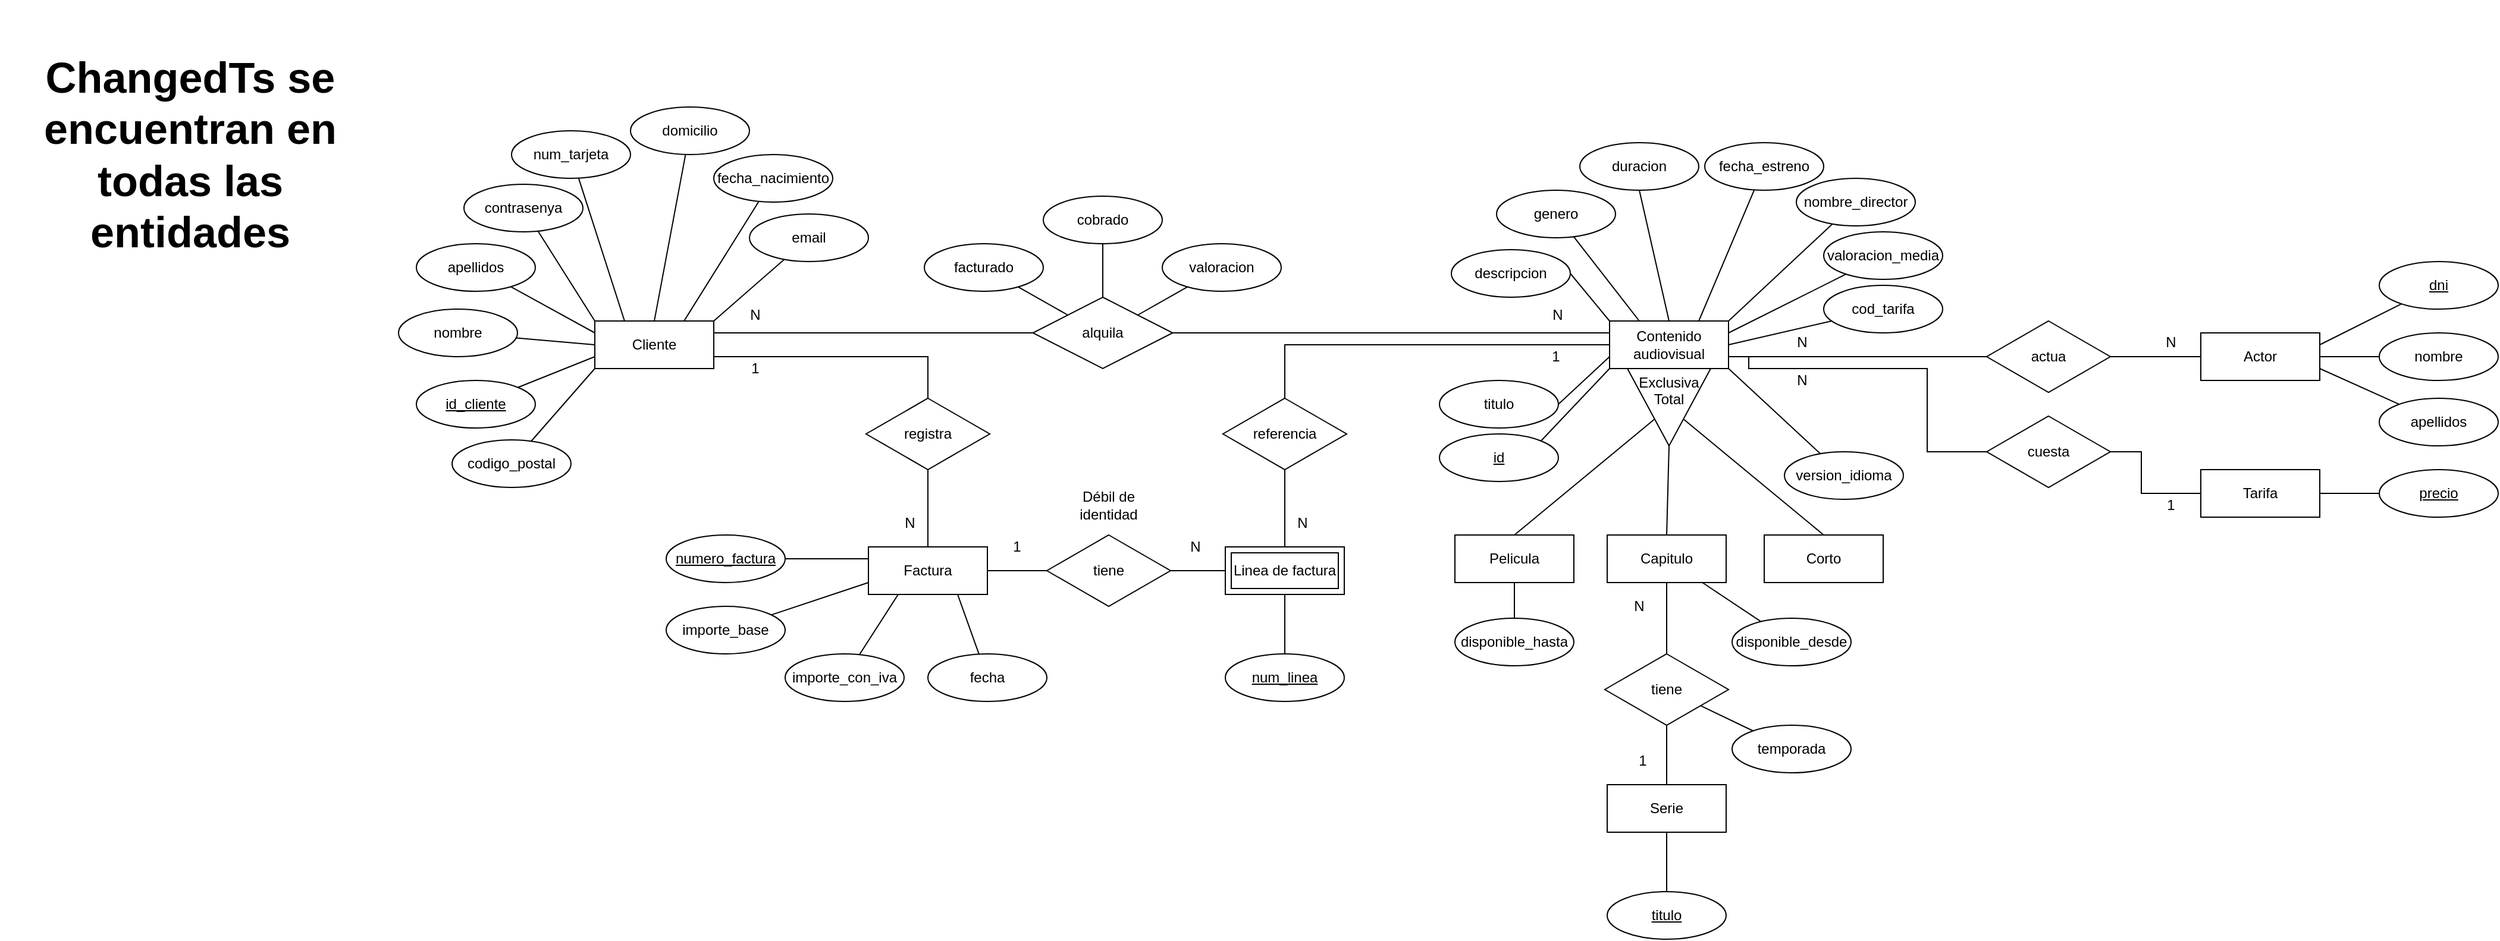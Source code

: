 <mxfile version="24.4.0" type="device">
  <diagram id="R2lEEEUBdFMjLlhIrx00" name="Page-1">
    <mxGraphModel dx="3382" dy="2018" grid="1" gridSize="10" guides="1" tooltips="1" connect="1" arrows="1" fold="1" page="1" pageScale="1" pageWidth="850" pageHeight="1100" math="0" shadow="0" extFonts="Permanent Marker^https://fonts.googleapis.com/css?family=Permanent+Marker">
      <root>
        <mxCell id="0" />
        <mxCell id="1" parent="0" />
        <mxCell id="cwMv2yj0uLY75fUcJ7-9-24" style="edgeStyle=orthogonalEdgeStyle;rounded=0;orthogonalLoop=1;jettySize=auto;html=1;entryX=0.5;entryY=0;entryDx=0;entryDy=0;exitX=0;exitY=0.5;exitDx=0;exitDy=0;endArrow=none;endFill=0;" parent="1" source="MZahAP7ZjcBy5LVu-B12-1" target="xNMmBcrmGtZUjo-tdzeP-43" edge="1">
          <mxGeometry relative="1" as="geometry">
            <Array as="points">
              <mxPoint x="80" y="240" />
              <mxPoint x="80" y="285" />
            </Array>
            <mxPoint y="275" as="targetPoint" />
          </mxGeometry>
        </mxCell>
        <mxCell id="MZahAP7ZjcBy5LVu-B12-1" value="Contenido audiovisual" style="whiteSpace=wrap;html=1;align=center;" parent="1" vertex="1">
          <mxGeometry x="353" y="220" width="100" height="40" as="geometry" />
        </mxCell>
        <mxCell id="xNMmBcrmGtZUjo-tdzeP-3" style="rounded=0;orthogonalLoop=1;jettySize=auto;html=1;exitX=1;exitY=0;exitDx=0;exitDy=0;entryX=0;entryY=1;entryDx=0;entryDy=0;endArrow=none;endFill=0;" edge="1" parent="1" source="MZahAP7ZjcBy5LVu-B12-2" target="MZahAP7ZjcBy5LVu-B12-1">
          <mxGeometry relative="1" as="geometry" />
        </mxCell>
        <mxCell id="MZahAP7ZjcBy5LVu-B12-2" value="&lt;div&gt;id&lt;/div&gt;" style="ellipse;whiteSpace=wrap;html=1;align=center;fontStyle=4;" parent="1" vertex="1">
          <mxGeometry x="210" y="315" width="100" height="40" as="geometry" />
        </mxCell>
        <mxCell id="xNMmBcrmGtZUjo-tdzeP-5" style="rounded=0;orthogonalLoop=1;jettySize=auto;html=1;entryX=0;entryY=0;entryDx=0;entryDy=0;endArrow=none;endFill=0;exitX=1;exitY=0.5;exitDx=0;exitDy=0;" edge="1" parent="1" source="MZahAP7ZjcBy5LVu-B12-3" target="MZahAP7ZjcBy5LVu-B12-1">
          <mxGeometry relative="1" as="geometry" />
        </mxCell>
        <mxCell id="MZahAP7ZjcBy5LVu-B12-3" value="descripcion" style="ellipse;whiteSpace=wrap;html=1;align=center;" parent="1" vertex="1">
          <mxGeometry x="220" y="160" width="100" height="40" as="geometry" />
        </mxCell>
        <mxCell id="xNMmBcrmGtZUjo-tdzeP-12" style="rounded=0;orthogonalLoop=1;jettySize=auto;html=1;entryX=1;entryY=0.5;entryDx=0;entryDy=0;endArrow=none;endFill=0;" edge="1" parent="1" source="MZahAP7ZjcBy5LVu-B12-4" target="MZahAP7ZjcBy5LVu-B12-1">
          <mxGeometry relative="1" as="geometry" />
        </mxCell>
        <mxCell id="MZahAP7ZjcBy5LVu-B12-4" value="cod_tarifa" style="ellipse;whiteSpace=wrap;html=1;align=center;" parent="1" vertex="1">
          <mxGeometry x="533" y="190" width="100" height="40" as="geometry" />
        </mxCell>
        <mxCell id="xNMmBcrmGtZUjo-tdzeP-10" style="rounded=0;orthogonalLoop=1;jettySize=auto;html=1;endArrow=none;endFill=0;entryX=1;entryY=0;entryDx=0;entryDy=0;" edge="1" parent="1" source="MZahAP7ZjcBy5LVu-B12-5" target="MZahAP7ZjcBy5LVu-B12-1">
          <mxGeometry relative="1" as="geometry">
            <mxPoint x="480" y="210" as="targetPoint" />
          </mxGeometry>
        </mxCell>
        <mxCell id="MZahAP7ZjcBy5LVu-B12-5" value="nombre_director" style="ellipse;whiteSpace=wrap;html=1;align=center;" parent="1" vertex="1">
          <mxGeometry x="510" y="100" width="100" height="40" as="geometry" />
        </mxCell>
        <mxCell id="xNMmBcrmGtZUjo-tdzeP-6" style="rounded=0;orthogonalLoop=1;jettySize=auto;html=1;entryX=0.25;entryY=0;entryDx=0;entryDy=0;endArrow=none;endFill=0;" edge="1" parent="1" source="MZahAP7ZjcBy5LVu-B12-6" target="MZahAP7ZjcBy5LVu-B12-1">
          <mxGeometry relative="1" as="geometry" />
        </mxCell>
        <mxCell id="MZahAP7ZjcBy5LVu-B12-6" value="genero" style="ellipse;whiteSpace=wrap;html=1;align=center;" parent="1" vertex="1">
          <mxGeometry x="258" y="110" width="100" height="40" as="geometry" />
        </mxCell>
        <mxCell id="xNMmBcrmGtZUjo-tdzeP-7" style="rounded=0;orthogonalLoop=1;jettySize=auto;html=1;entryX=0.5;entryY=0;entryDx=0;entryDy=0;endArrow=none;endFill=0;exitX=0.5;exitY=1;exitDx=0;exitDy=0;" edge="1" parent="1" source="MZahAP7ZjcBy5LVu-B12-7" target="MZahAP7ZjcBy5LVu-B12-1">
          <mxGeometry relative="1" as="geometry" />
        </mxCell>
        <mxCell id="MZahAP7ZjcBy5LVu-B12-7" value="duracion" style="ellipse;whiteSpace=wrap;html=1;align=center;" parent="1" vertex="1">
          <mxGeometry x="328" y="70" width="100" height="40" as="geometry" />
        </mxCell>
        <mxCell id="xNMmBcrmGtZUjo-tdzeP-8" style="rounded=0;orthogonalLoop=1;jettySize=auto;html=1;entryX=0.75;entryY=0;entryDx=0;entryDy=0;endArrow=none;endFill=0;" edge="1" parent="1" source="MZahAP7ZjcBy5LVu-B12-8" target="MZahAP7ZjcBy5LVu-B12-1">
          <mxGeometry relative="1" as="geometry" />
        </mxCell>
        <mxCell id="MZahAP7ZjcBy5LVu-B12-8" value="&lt;div&gt;fecha_estreno&lt;/div&gt;" style="ellipse;whiteSpace=wrap;html=1;align=center;" parent="1" vertex="1">
          <mxGeometry x="433" y="70" width="100" height="40" as="geometry" />
        </mxCell>
        <mxCell id="xNMmBcrmGtZUjo-tdzeP-11" style="rounded=0;orthogonalLoop=1;jettySize=auto;html=1;entryX=1;entryY=0.25;entryDx=0;entryDy=0;endArrow=none;endFill=0;" edge="1" parent="1" source="MZahAP7ZjcBy5LVu-B12-9" target="MZahAP7ZjcBy5LVu-B12-1">
          <mxGeometry relative="1" as="geometry" />
        </mxCell>
        <mxCell id="MZahAP7ZjcBy5LVu-B12-9" value="valoracion_media" style="ellipse;whiteSpace=wrap;html=1;align=center;" parent="1" vertex="1">
          <mxGeometry x="533" y="145" width="100" height="40" as="geometry" />
        </mxCell>
        <mxCell id="MZahAP7ZjcBy5LVu-B12-31" value="&lt;div&gt;Pelicula&lt;/div&gt;" style="whiteSpace=wrap;html=1;align=center;" parent="1" vertex="1">
          <mxGeometry x="223" y="400" width="100" height="40" as="geometry" />
        </mxCell>
        <mxCell id="MZahAP7ZjcBy5LVu-B12-33" value="&lt;div&gt;Corto&lt;/div&gt;" style="whiteSpace=wrap;html=1;align=center;" parent="1" vertex="1">
          <mxGeometry x="483" y="400" width="100" height="40" as="geometry" />
        </mxCell>
        <mxCell id="MZahAP7ZjcBy5LVu-B12-38" style="rounded=0;orthogonalLoop=1;jettySize=auto;html=1;entryX=0.5;entryY=0;entryDx=0;entryDy=0;endArrow=none;endFill=0;" parent="1" source="MZahAP7ZjcBy5LVu-B12-36" target="MZahAP7ZjcBy5LVu-B12-31" edge="1">
          <mxGeometry relative="1" as="geometry" />
        </mxCell>
        <mxCell id="MZahAP7ZjcBy5LVu-B12-40" style="rounded=0;orthogonalLoop=1;jettySize=auto;html=1;entryX=0.5;entryY=0;entryDx=0;entryDy=0;endArrow=none;endFill=0;exitX=1;exitY=0.5;exitDx=0;exitDy=0;" parent="1" source="MZahAP7ZjcBy5LVu-B12-36" edge="1" target="MZahAP7ZjcBy5LVu-B12-53">
          <mxGeometry relative="1" as="geometry">
            <mxPoint x="428" y="390" as="targetPoint" />
          </mxGeometry>
        </mxCell>
        <mxCell id="MZahAP7ZjcBy5LVu-B12-36" value="&lt;div&gt;Exclusiva&lt;/div&gt;&lt;div&gt;Total&lt;/div&gt;&lt;div&gt;&lt;br&gt;&lt;/div&gt;&lt;div&gt;&lt;br&gt;&lt;/div&gt;" style="triangle;whiteSpace=wrap;html=1;rotation=0;direction=south;" parent="1" vertex="1">
          <mxGeometry x="368" y="260" width="70" height="65" as="geometry" />
        </mxCell>
        <mxCell id="MZahAP7ZjcBy5LVu-B12-39" style="rounded=0;orthogonalLoop=1;jettySize=auto;html=1;entryX=0.5;entryY=0;entryDx=0;entryDy=0;endArrow=none;endFill=0;" parent="1" source="MZahAP7ZjcBy5LVu-B12-36" target="MZahAP7ZjcBy5LVu-B12-33" edge="1">
          <mxGeometry relative="1" as="geometry" />
        </mxCell>
        <mxCell id="ZYv0RMSDHckvNxvjCgx5-7" style="edgeStyle=orthogonalEdgeStyle;rounded=0;orthogonalLoop=1;jettySize=auto;html=1;entryX=0.5;entryY=0;entryDx=0;entryDy=0;endArrow=none;endFill=0;" parent="1" source="MZahAP7ZjcBy5LVu-B12-53" target="ZYv0RMSDHckvNxvjCgx5-6" edge="1">
          <mxGeometry relative="1" as="geometry" />
        </mxCell>
        <mxCell id="MZahAP7ZjcBy5LVu-B12-53" value="&lt;div&gt;Capitulo&lt;/div&gt;" style="whiteSpace=wrap;html=1;align=center;" parent="1" vertex="1">
          <mxGeometry x="351" y="400" width="100" height="40" as="geometry" />
        </mxCell>
        <mxCell id="MZahAP7ZjcBy5LVu-B12-65" value="&lt;div&gt;disponible_hasta&lt;/div&gt;" style="ellipse;whiteSpace=wrap;html=1;align=center;" parent="1" vertex="1">
          <mxGeometry x="223" y="470" width="100" height="40" as="geometry" />
        </mxCell>
        <mxCell id="ZYv0RMSDHckvNxvjCgx5-4" style="rounded=0;orthogonalLoop=1;jettySize=auto;html=1;endArrow=none;endFill=0;" parent="1" source="MZahAP7ZjcBy5LVu-B12-66" target="MZahAP7ZjcBy5LVu-B12-53" edge="1">
          <mxGeometry relative="1" as="geometry">
            <mxPoint x="446" y="470" as="targetPoint" />
          </mxGeometry>
        </mxCell>
        <mxCell id="MZahAP7ZjcBy5LVu-B12-66" value="disponible_desde" style="ellipse;whiteSpace=wrap;html=1;align=center;" parent="1" vertex="1">
          <mxGeometry x="456" y="470" width="100" height="40" as="geometry" />
        </mxCell>
        <mxCell id="MZahAP7ZjcBy5LVu-B12-106" style="rounded=0;orthogonalLoop=1;jettySize=auto;html=1;entryX=0.5;entryY=1;entryDx=0;entryDy=0;endArrow=none;endFill=0;" parent="1" source="MZahAP7ZjcBy5LVu-B12-65" target="MZahAP7ZjcBy5LVu-B12-31" edge="1">
          <mxGeometry relative="1" as="geometry" />
        </mxCell>
        <mxCell id="xNMmBcrmGtZUjo-tdzeP-15" style="edgeStyle=orthogonalEdgeStyle;rounded=0;orthogonalLoop=1;jettySize=auto;html=1;entryX=1;entryY=0.75;entryDx=0;entryDy=0;endArrow=none;endFill=0;exitX=0;exitY=0.5;exitDx=0;exitDy=0;" edge="1" parent="1" source="xNMmBcrmGtZUjo-tdzeP-47" target="MZahAP7ZjcBy5LVu-B12-1">
          <mxGeometry relative="1" as="geometry" />
        </mxCell>
        <mxCell id="MZahAP7ZjcBy5LVu-B12-112" value="&lt;div&gt;Actor&lt;br&gt;&lt;/div&gt;" style="whiteSpace=wrap;html=1;align=center;" parent="1" vertex="1">
          <mxGeometry x="850" y="230" width="100" height="40" as="geometry" />
        </mxCell>
        <mxCell id="MZahAP7ZjcBy5LVu-B12-113" value="dni" style="ellipse;whiteSpace=wrap;html=1;align=center;fontStyle=4;" parent="1" vertex="1">
          <mxGeometry x="1000" y="170" width="100" height="40" as="geometry" />
        </mxCell>
        <mxCell id="MZahAP7ZjcBy5LVu-B12-114" value="nombre" style="ellipse;whiteSpace=wrap;html=1;align=center;" parent="1" vertex="1">
          <mxGeometry x="1000" y="230" width="100" height="40" as="geometry" />
        </mxCell>
        <mxCell id="MZahAP7ZjcBy5LVu-B12-115" style="rounded=0;orthogonalLoop=1;jettySize=auto;html=1;entryX=1;entryY=0.75;entryDx=0;entryDy=0;endArrow=none;endFill=0;" parent="1" source="MZahAP7ZjcBy5LVu-B12-116" target="MZahAP7ZjcBy5LVu-B12-112" edge="1">
          <mxGeometry relative="1" as="geometry" />
        </mxCell>
        <mxCell id="MZahAP7ZjcBy5LVu-B12-116" value="&lt;div&gt;apellidos&lt;/div&gt;" style="ellipse;whiteSpace=wrap;html=1;align=center;" parent="1" vertex="1">
          <mxGeometry x="1000" y="285" width="100" height="40" as="geometry" />
        </mxCell>
        <mxCell id="MZahAP7ZjcBy5LVu-B12-117" style="rounded=0;orthogonalLoop=1;jettySize=auto;html=1;entryX=1;entryY=0.25;entryDx=0;entryDy=0;endArrow=none;endFill=0;" parent="1" source="MZahAP7ZjcBy5LVu-B12-113" target="MZahAP7ZjcBy5LVu-B12-112" edge="1">
          <mxGeometry relative="1" as="geometry" />
        </mxCell>
        <mxCell id="MZahAP7ZjcBy5LVu-B12-118" style="rounded=0;orthogonalLoop=1;jettySize=auto;html=1;entryX=1;entryY=0.5;entryDx=0;entryDy=0;endArrow=none;endFill=0;" parent="1" source="MZahAP7ZjcBy5LVu-B12-114" target="MZahAP7ZjcBy5LVu-B12-112" edge="1">
          <mxGeometry relative="1" as="geometry" />
        </mxCell>
        <mxCell id="xNMmBcrmGtZUjo-tdzeP-31" style="edgeStyle=orthogonalEdgeStyle;rounded=0;orthogonalLoop=1;jettySize=auto;html=1;entryX=0;entryY=0.5;entryDx=0;entryDy=0;endArrow=none;endFill=0;" edge="1" parent="1" source="MZahAP7ZjcBy5LVu-B12-120" target="xNMmBcrmGtZUjo-tdzeP-33">
          <mxGeometry relative="1" as="geometry">
            <mxPoint x="-2.5" y="430" as="targetPoint" />
          </mxGeometry>
        </mxCell>
        <mxCell id="MZahAP7ZjcBy5LVu-B12-120" value="&lt;div&gt;Factura&lt;/div&gt;" style="whiteSpace=wrap;html=1;align=center;" parent="1" vertex="1">
          <mxGeometry x="-270" y="410" width="100" height="40" as="geometry" />
        </mxCell>
        <mxCell id="MZahAP7ZjcBy5LVu-B12-121" value="&lt;div&gt;numero_factura&lt;/div&gt;" style="ellipse;whiteSpace=wrap;html=1;align=center;fontStyle=4;" parent="1" vertex="1">
          <mxGeometry x="-440" y="400" width="100" height="40" as="geometry" />
        </mxCell>
        <mxCell id="MZahAP7ZjcBy5LVu-B12-122" value="fecha" style="ellipse;whiteSpace=wrap;html=1;align=center;" parent="1" vertex="1">
          <mxGeometry x="-220" y="500" width="100" height="40" as="geometry" />
        </mxCell>
        <mxCell id="MZahAP7ZjcBy5LVu-B12-127" style="rounded=0;orthogonalLoop=1;jettySize=auto;html=1;entryX=0.5;entryY=1;entryDx=0;entryDy=0;endArrow=none;endFill=0;" parent="1" source="MZahAP7ZjcBy5LVu-B12-128" target="xNMmBcrmGtZUjo-tdzeP-32" edge="1">
          <mxGeometry relative="1" as="geometry">
            <mxPoint x="80" y="450" as="targetPoint" />
          </mxGeometry>
        </mxCell>
        <mxCell id="MZahAP7ZjcBy5LVu-B12-128" value="&lt;div&gt;num_linea&lt;/div&gt;" style="ellipse;whiteSpace=wrap;html=1;align=center;fontStyle=4;" parent="1" vertex="1">
          <mxGeometry x="30" y="500" width="100" height="40" as="geometry" />
        </mxCell>
        <mxCell id="MZahAP7ZjcBy5LVu-B12-129" style="rounded=0;orthogonalLoop=1;jettySize=auto;html=1;entryX=0;entryY=0.25;entryDx=0;entryDy=0;endArrow=none;endFill=0;" parent="1" source="MZahAP7ZjcBy5LVu-B12-121" target="MZahAP7ZjcBy5LVu-B12-120" edge="1">
          <mxGeometry relative="1" as="geometry" />
        </mxCell>
        <mxCell id="MZahAP7ZjcBy5LVu-B12-130" style="rounded=0;orthogonalLoop=1;jettySize=auto;html=1;entryX=0.75;entryY=1;entryDx=0;entryDy=0;endArrow=none;endFill=0;" parent="1" source="MZahAP7ZjcBy5LVu-B12-122" target="MZahAP7ZjcBy5LVu-B12-120" edge="1">
          <mxGeometry relative="1" as="geometry" />
        </mxCell>
        <mxCell id="xNMmBcrmGtZUjo-tdzeP-38" style="edgeStyle=orthogonalEdgeStyle;rounded=0;orthogonalLoop=1;jettySize=auto;html=1;exitX=1;exitY=0.75;exitDx=0;exitDy=0;entryX=0.5;entryY=0;entryDx=0;entryDy=0;endArrow=none;endFill=0;" edge="1" parent="1" source="MZahAP7ZjcBy5LVu-B12-157" target="xNMmBcrmGtZUjo-tdzeP-37">
          <mxGeometry relative="1" as="geometry" />
        </mxCell>
        <mxCell id="MZahAP7ZjcBy5LVu-B12-157" value="&lt;div&gt;Cliente&lt;/div&gt;" style="whiteSpace=wrap;html=1;align=center;" parent="1" vertex="1">
          <mxGeometry x="-500" y="220" width="100" height="40" as="geometry" />
        </mxCell>
        <mxCell id="xNMmBcrmGtZUjo-tdzeP-26" style="rounded=0;orthogonalLoop=1;jettySize=auto;html=1;entryX=0;entryY=0.75;entryDx=0;entryDy=0;endArrow=none;endFill=0;" edge="1" parent="1" source="MZahAP7ZjcBy5LVu-B12-159" target="MZahAP7ZjcBy5LVu-B12-157">
          <mxGeometry relative="1" as="geometry" />
        </mxCell>
        <mxCell id="MZahAP7ZjcBy5LVu-B12-159" value="id_cliente" style="ellipse;whiteSpace=wrap;html=1;align=center;fontStyle=4;" parent="1" vertex="1">
          <mxGeometry x="-650" y="270" width="100" height="40" as="geometry" />
        </mxCell>
        <mxCell id="xNMmBcrmGtZUjo-tdzeP-25" style="rounded=0;orthogonalLoop=1;jettySize=auto;html=1;entryX=0;entryY=0.5;entryDx=0;entryDy=0;endArrow=none;endFill=0;" edge="1" parent="1" source="MZahAP7ZjcBy5LVu-B12-161" target="MZahAP7ZjcBy5LVu-B12-157">
          <mxGeometry relative="1" as="geometry" />
        </mxCell>
        <mxCell id="MZahAP7ZjcBy5LVu-B12-161" value="nombre" style="ellipse;whiteSpace=wrap;html=1;align=center;" parent="1" vertex="1">
          <mxGeometry x="-665" y="210" width="100" height="40" as="geometry" />
        </mxCell>
        <mxCell id="xNMmBcrmGtZUjo-tdzeP-24" style="rounded=0;orthogonalLoop=1;jettySize=auto;html=1;entryX=0;entryY=0.25;entryDx=0;entryDy=0;endArrow=none;endFill=0;" edge="1" parent="1" source="MZahAP7ZjcBy5LVu-B12-163" target="MZahAP7ZjcBy5LVu-B12-157">
          <mxGeometry relative="1" as="geometry" />
        </mxCell>
        <mxCell id="MZahAP7ZjcBy5LVu-B12-163" value="&lt;div&gt;apellidos&lt;/div&gt;" style="ellipse;whiteSpace=wrap;html=1;align=center;" parent="1" vertex="1">
          <mxGeometry x="-650" y="155" width="100" height="40" as="geometry" />
        </mxCell>
        <mxCell id="xNMmBcrmGtZUjo-tdzeP-23" style="rounded=0;orthogonalLoop=1;jettySize=auto;html=1;entryX=0;entryY=0;entryDx=0;entryDy=0;endArrow=none;endFill=0;" edge="1" parent="1" source="MZahAP7ZjcBy5LVu-B12-165" target="MZahAP7ZjcBy5LVu-B12-157">
          <mxGeometry relative="1" as="geometry" />
        </mxCell>
        <mxCell id="MZahAP7ZjcBy5LVu-B12-165" value="contrasenya" style="ellipse;whiteSpace=wrap;html=1;align=center;" parent="1" vertex="1">
          <mxGeometry x="-610" y="105" width="100" height="40" as="geometry" />
        </mxCell>
        <mxCell id="xNMmBcrmGtZUjo-tdzeP-27" style="rounded=0;orthogonalLoop=1;jettySize=auto;html=1;entryX=0;entryY=1;entryDx=0;entryDy=0;endArrow=none;endFill=0;" edge="1" parent="1" source="MZahAP7ZjcBy5LVu-B12-167" target="MZahAP7ZjcBy5LVu-B12-157">
          <mxGeometry relative="1" as="geometry" />
        </mxCell>
        <mxCell id="MZahAP7ZjcBy5LVu-B12-167" value="&lt;div&gt;codigo_postal&lt;/div&gt;" style="ellipse;whiteSpace=wrap;html=1;align=center;" parent="1" vertex="1">
          <mxGeometry x="-620" y="320" width="100" height="40" as="geometry" />
        </mxCell>
        <mxCell id="xNMmBcrmGtZUjo-tdzeP-21" style="rounded=0;orthogonalLoop=1;jettySize=auto;html=1;entryX=0.5;entryY=0;entryDx=0;entryDy=0;endArrow=none;endFill=0;" edge="1" parent="1" source="MZahAP7ZjcBy5LVu-B12-169" target="MZahAP7ZjcBy5LVu-B12-157">
          <mxGeometry relative="1" as="geometry" />
        </mxCell>
        <mxCell id="MZahAP7ZjcBy5LVu-B12-169" value="domicilio" style="ellipse;whiteSpace=wrap;html=1;align=center;" parent="1" vertex="1">
          <mxGeometry x="-470" y="40" width="100" height="40" as="geometry" />
        </mxCell>
        <mxCell id="xNMmBcrmGtZUjo-tdzeP-20" style="rounded=0;orthogonalLoop=1;jettySize=auto;html=1;entryX=0.75;entryY=0;entryDx=0;entryDy=0;endArrow=none;endFill=0;" edge="1" parent="1" source="MZahAP7ZjcBy5LVu-B12-171" target="MZahAP7ZjcBy5LVu-B12-157">
          <mxGeometry relative="1" as="geometry" />
        </mxCell>
        <mxCell id="MZahAP7ZjcBy5LVu-B12-171" value="fecha_nacimiento" style="ellipse;whiteSpace=wrap;html=1;align=center;" parent="1" vertex="1">
          <mxGeometry x="-400" y="80" width="100" height="40" as="geometry" />
        </mxCell>
        <mxCell id="MZahAP7ZjcBy5LVu-B12-172" value="email" style="ellipse;whiteSpace=wrap;html=1;align=center;" parent="1" vertex="1">
          <mxGeometry x="-370" y="130" width="100" height="40" as="geometry" />
        </mxCell>
        <mxCell id="xNMmBcrmGtZUjo-tdzeP-22" style="rounded=0;orthogonalLoop=1;jettySize=auto;html=1;entryX=0.25;entryY=0;entryDx=0;entryDy=0;endArrow=none;endFill=0;" edge="1" parent="1" source="MZahAP7ZjcBy5LVu-B12-173" target="MZahAP7ZjcBy5LVu-B12-157">
          <mxGeometry relative="1" as="geometry" />
        </mxCell>
        <mxCell id="MZahAP7ZjcBy5LVu-B12-173" value="num_tarjeta" style="ellipse;whiteSpace=wrap;html=1;align=center;" parent="1" vertex="1">
          <mxGeometry x="-570" y="60" width="100" height="40" as="geometry" />
        </mxCell>
        <mxCell id="MZahAP7ZjcBy5LVu-B12-175" style="rounded=0;orthogonalLoop=1;jettySize=auto;html=1;entryX=1;entryY=0;entryDx=0;entryDy=0;endArrow=none;endFill=0;" parent="1" source="MZahAP7ZjcBy5LVu-B12-172" target="MZahAP7ZjcBy5LVu-B12-157" edge="1">
          <mxGeometry relative="1" as="geometry" />
        </mxCell>
        <mxCell id="MZahAP7ZjcBy5LVu-B12-177" style="edgeStyle=orthogonalEdgeStyle;rounded=0;orthogonalLoop=1;jettySize=auto;html=1;entryX=0;entryY=0.25;entryDx=0;entryDy=0;endArrow=none;endFill=0;" parent="1" source="MZahAP7ZjcBy5LVu-B12-176" target="MZahAP7ZjcBy5LVu-B12-1" edge="1">
          <mxGeometry relative="1" as="geometry" />
        </mxCell>
        <mxCell id="MZahAP7ZjcBy5LVu-B12-178" style="edgeStyle=orthogonalEdgeStyle;rounded=0;orthogonalLoop=1;jettySize=auto;html=1;entryX=1;entryY=0.25;entryDx=0;entryDy=0;endArrow=none;endFill=0;exitX=0;exitY=0.5;exitDx=0;exitDy=0;" parent="1" source="MZahAP7ZjcBy5LVu-B12-176" target="MZahAP7ZjcBy5LVu-B12-157" edge="1">
          <mxGeometry relative="1" as="geometry">
            <Array as="points">
              <mxPoint x="-300" y="230" />
              <mxPoint x="-300" y="230" />
            </Array>
          </mxGeometry>
        </mxCell>
        <mxCell id="MZahAP7ZjcBy5LVu-B12-176" value="alquila" style="shape=rhombus;perimeter=rhombusPerimeter;whiteSpace=wrap;html=1;align=center;" parent="1" vertex="1">
          <mxGeometry x="-131.75" y="200" width="117.5" height="60" as="geometry" />
        </mxCell>
        <mxCell id="xNMmBcrmGtZUjo-tdzeP-4" style="rounded=0;orthogonalLoop=1;jettySize=auto;html=1;entryX=0;entryY=0.75;entryDx=0;entryDy=0;endArrow=none;endFill=0;exitX=1;exitY=0.5;exitDx=0;exitDy=0;" edge="1" parent="1" source="ZYv0RMSDHckvNxvjCgx5-2" target="MZahAP7ZjcBy5LVu-B12-1">
          <mxGeometry relative="1" as="geometry" />
        </mxCell>
        <mxCell id="ZYv0RMSDHckvNxvjCgx5-2" value="titulo" style="ellipse;whiteSpace=wrap;html=1;align=center;" parent="1" vertex="1">
          <mxGeometry x="210" y="270" width="100" height="40" as="geometry" />
        </mxCell>
        <mxCell id="ZYv0RMSDHckvNxvjCgx5-8" style="edgeStyle=orthogonalEdgeStyle;rounded=0;orthogonalLoop=1;jettySize=auto;html=1;entryX=0.5;entryY=1;entryDx=0;entryDy=0;endArrow=none;endFill=0;" parent="1" source="ZYv0RMSDHckvNxvjCgx5-5" target="ZYv0RMSDHckvNxvjCgx5-6" edge="1">
          <mxGeometry relative="1" as="geometry" />
        </mxCell>
        <mxCell id="ZYv0RMSDHckvNxvjCgx5-5" value="Serie" style="whiteSpace=wrap;html=1;align=center;" parent="1" vertex="1">
          <mxGeometry x="351" y="610" width="100" height="40" as="geometry" />
        </mxCell>
        <mxCell id="ZYv0RMSDHckvNxvjCgx5-6" value="tiene" style="shape=rhombus;perimeter=rhombusPerimeter;whiteSpace=wrap;html=1;align=center;" parent="1" vertex="1">
          <mxGeometry x="349" y="500" width="104" height="60" as="geometry" />
        </mxCell>
        <mxCell id="ZYv0RMSDHckvNxvjCgx5-10" style="rounded=0;orthogonalLoop=1;jettySize=auto;html=1;endArrow=none;endFill=0;" parent="1" source="ZYv0RMSDHckvNxvjCgx5-9" target="ZYv0RMSDHckvNxvjCgx5-6" edge="1">
          <mxGeometry relative="1" as="geometry" />
        </mxCell>
        <mxCell id="ZYv0RMSDHckvNxvjCgx5-9" value="temporada" style="ellipse;whiteSpace=wrap;html=1;align=center;" parent="1" vertex="1">
          <mxGeometry x="456" y="560" width="100" height="40" as="geometry" />
        </mxCell>
        <mxCell id="ZYv0RMSDHckvNxvjCgx5-13" style="edgeStyle=orthogonalEdgeStyle;rounded=0;orthogonalLoop=1;jettySize=auto;html=1;entryX=0.5;entryY=1;entryDx=0;entryDy=0;endArrow=none;endFill=0;" parent="1" source="ZYv0RMSDHckvNxvjCgx5-12" target="ZYv0RMSDHckvNxvjCgx5-5" edge="1">
          <mxGeometry relative="1" as="geometry" />
        </mxCell>
        <mxCell id="ZYv0RMSDHckvNxvjCgx5-12" value="titulo" style="ellipse;whiteSpace=wrap;html=1;align=center;fontStyle=4;" parent="1" vertex="1">
          <mxGeometry x="351" y="700" width="100" height="40" as="geometry" />
        </mxCell>
        <mxCell id="ZYv0RMSDHckvNxvjCgx5-18" value="&lt;font style=&quot;font-size: 36px;&quot;&gt;&lt;b&gt;ChangedTs se encuentran en todas las entidades&lt;/b&gt;&lt;/font&gt;" style="text;html=1;align=center;verticalAlign=middle;whiteSpace=wrap;rounded=0;" parent="1" vertex="1">
          <mxGeometry x="-1000" y="-50" width="320" height="260" as="geometry" />
        </mxCell>
        <mxCell id="ZYv0RMSDHckvNxvjCgx5-19" value="N" style="text;html=1;align=center;verticalAlign=middle;whiteSpace=wrap;rounded=0;" parent="1" vertex="1">
          <mxGeometry x="-380" y="202.5" width="30" height="25" as="geometry" />
        </mxCell>
        <mxCell id="ZYv0RMSDHckvNxvjCgx5-20" value="N" style="text;html=1;align=center;verticalAlign=middle;whiteSpace=wrap;rounded=0;movable=1;resizable=1;rotatable=1;deletable=1;editable=1;locked=0;connectable=1;" parent="1" vertex="1">
          <mxGeometry x="296" y="200" width="27" height="30" as="geometry" />
        </mxCell>
        <mxCell id="cwMv2yj0uLY75fUcJ7-9-5" style="rounded=0;orthogonalLoop=1;jettySize=auto;html=1;entryX=0;entryY=0.75;entryDx=0;entryDy=0;endArrow=none;endFill=0;" parent="1" source="cwMv2yj0uLY75fUcJ7-9-2" target="MZahAP7ZjcBy5LVu-B12-120" edge="1">
          <mxGeometry relative="1" as="geometry" />
        </mxCell>
        <mxCell id="cwMv2yj0uLY75fUcJ7-9-2" value="importe_base" style="ellipse;whiteSpace=wrap;html=1;align=center;" parent="1" vertex="1">
          <mxGeometry x="-440" y="460" width="100" height="40" as="geometry" />
        </mxCell>
        <mxCell id="cwMv2yj0uLY75fUcJ7-9-6" style="rounded=0;orthogonalLoop=1;jettySize=auto;html=1;entryX=0.25;entryY=1;entryDx=0;entryDy=0;endArrow=none;endFill=0;" parent="1" source="cwMv2yj0uLY75fUcJ7-9-4" target="MZahAP7ZjcBy5LVu-B12-120" edge="1">
          <mxGeometry relative="1" as="geometry" />
        </mxCell>
        <mxCell id="cwMv2yj0uLY75fUcJ7-9-4" value="importe_con_iva" style="ellipse;whiteSpace=wrap;html=1;align=center;" parent="1" vertex="1">
          <mxGeometry x="-340" y="500" width="100" height="40" as="geometry" />
        </mxCell>
        <mxCell id="cwMv2yj0uLY75fUcJ7-9-9" value="cobrado" style="ellipse;whiteSpace=wrap;html=1;align=center;" parent="1" vertex="1">
          <mxGeometry x="-123.0" y="115" width="100" height="40" as="geometry" />
        </mxCell>
        <mxCell id="cwMv2yj0uLY75fUcJ7-9-10" style="rounded=0;orthogonalLoop=1;jettySize=auto;html=1;entryX=0.5;entryY=0;entryDx=0;entryDy=0;exitX=0.5;exitY=1;exitDx=0;exitDy=0;endArrow=none;endFill=0;" parent="1" source="cwMv2yj0uLY75fUcJ7-9-9" target="MZahAP7ZjcBy5LVu-B12-176" edge="1">
          <mxGeometry relative="1" as="geometry" />
        </mxCell>
        <mxCell id="cwMv2yj0uLY75fUcJ7-9-12" style="rounded=0;orthogonalLoop=1;jettySize=auto;html=1;entryX=1;entryY=0;entryDx=0;entryDy=0;endArrow=none;endFill=0;" parent="1" source="cwMv2yj0uLY75fUcJ7-9-11" target="MZahAP7ZjcBy5LVu-B12-176" edge="1">
          <mxGeometry relative="1" as="geometry" />
        </mxCell>
        <mxCell id="cwMv2yj0uLY75fUcJ7-9-11" value="valoracion" style="ellipse;whiteSpace=wrap;html=1;align=center;" parent="1" vertex="1">
          <mxGeometry x="-23" y="155" width="100" height="40" as="geometry" />
        </mxCell>
        <mxCell id="cwMv2yj0uLY75fUcJ7-9-17" value="N" style="text;html=1;align=center;verticalAlign=middle;whiteSpace=wrap;rounded=0;" parent="1" vertex="1">
          <mxGeometry x="363" y="450" width="30" height="20" as="geometry" />
        </mxCell>
        <mxCell id="cwMv2yj0uLY75fUcJ7-9-18" value="1" style="text;html=1;align=center;verticalAlign=middle;whiteSpace=wrap;rounded=0;" parent="1" vertex="1">
          <mxGeometry x="366" y="580" width="30" height="20" as="geometry" />
        </mxCell>
        <mxCell id="V4MKUyst3g-tXD8fQZPd-3" value="1" style="text;html=1;align=center;verticalAlign=middle;whiteSpace=wrap;rounded=0;" parent="1" vertex="1">
          <mxGeometry x="293" y="235" width="30" height="30" as="geometry" />
        </mxCell>
        <mxCell id="xNMmBcrmGtZUjo-tdzeP-29" style="rounded=0;orthogonalLoop=1;jettySize=auto;html=1;entryX=1;entryY=1;entryDx=0;entryDy=0;endArrow=none;endFill=0;" edge="1" parent="1" source="xNMmBcrmGtZUjo-tdzeP-28" target="MZahAP7ZjcBy5LVu-B12-1">
          <mxGeometry relative="1" as="geometry" />
        </mxCell>
        <mxCell id="xNMmBcrmGtZUjo-tdzeP-28" value="version_idioma" style="ellipse;whiteSpace=wrap;html=1;align=center;" vertex="1" parent="1">
          <mxGeometry x="500" y="330" width="100" height="40" as="geometry" />
        </mxCell>
        <mxCell id="xNMmBcrmGtZUjo-tdzeP-32" value="Linea de factura" style="shape=ext;margin=3;double=1;whiteSpace=wrap;html=1;align=center;" vertex="1" parent="1">
          <mxGeometry x="30" y="410" width="100" height="40" as="geometry" />
        </mxCell>
        <mxCell id="xNMmBcrmGtZUjo-tdzeP-34" style="edgeStyle=orthogonalEdgeStyle;rounded=0;orthogonalLoop=1;jettySize=auto;html=1;entryX=0;entryY=0.5;entryDx=0;entryDy=0;endArrow=none;endFill=0;" edge="1" parent="1" source="xNMmBcrmGtZUjo-tdzeP-33" target="xNMmBcrmGtZUjo-tdzeP-32">
          <mxGeometry relative="1" as="geometry" />
        </mxCell>
        <mxCell id="xNMmBcrmGtZUjo-tdzeP-33" value="tiene" style="shape=rhombus;perimeter=rhombusPerimeter;whiteSpace=wrap;html=1;align=center;" vertex="1" parent="1">
          <mxGeometry x="-120" y="400" width="104" height="60" as="geometry" />
        </mxCell>
        <mxCell id="xNMmBcrmGtZUjo-tdzeP-35" value="1" style="text;html=1;align=center;verticalAlign=middle;whiteSpace=wrap;rounded=0;" vertex="1" parent="1">
          <mxGeometry x="-160" y="400" width="30" height="20" as="geometry" />
        </mxCell>
        <mxCell id="xNMmBcrmGtZUjo-tdzeP-36" value="N" style="text;html=1;align=center;verticalAlign=middle;whiteSpace=wrap;rounded=0;" vertex="1" parent="1">
          <mxGeometry x="-10" y="400" width="30" height="20" as="geometry" />
        </mxCell>
        <mxCell id="xNMmBcrmGtZUjo-tdzeP-39" style="edgeStyle=orthogonalEdgeStyle;rounded=0;orthogonalLoop=1;jettySize=auto;html=1;exitX=0.5;exitY=1;exitDx=0;exitDy=0;entryX=0.5;entryY=0;entryDx=0;entryDy=0;endArrow=none;endFill=0;" edge="1" parent="1" source="xNMmBcrmGtZUjo-tdzeP-37" target="MZahAP7ZjcBy5LVu-B12-120">
          <mxGeometry relative="1" as="geometry" />
        </mxCell>
        <mxCell id="xNMmBcrmGtZUjo-tdzeP-37" value="registra" style="shape=rhombus;perimeter=rhombusPerimeter;whiteSpace=wrap;html=1;align=center;" vertex="1" parent="1">
          <mxGeometry x="-272" y="285" width="104" height="60" as="geometry" />
        </mxCell>
        <mxCell id="xNMmBcrmGtZUjo-tdzeP-40" value="N" style="text;html=1;align=center;verticalAlign=middle;whiteSpace=wrap;rounded=0;" vertex="1" parent="1">
          <mxGeometry x="-250" y="380" width="30" height="20" as="geometry" />
        </mxCell>
        <mxCell id="xNMmBcrmGtZUjo-tdzeP-41" value="1" style="text;html=1;align=center;verticalAlign=middle;whiteSpace=wrap;rounded=0;" vertex="1" parent="1">
          <mxGeometry x="-380" y="250" width="30" height="20" as="geometry" />
        </mxCell>
        <mxCell id="xNMmBcrmGtZUjo-tdzeP-44" style="edgeStyle=orthogonalEdgeStyle;rounded=0;orthogonalLoop=1;jettySize=auto;html=1;entryX=0.5;entryY=0;entryDx=0;entryDy=0;endArrow=none;endFill=0;" edge="1" parent="1" source="xNMmBcrmGtZUjo-tdzeP-43" target="xNMmBcrmGtZUjo-tdzeP-32">
          <mxGeometry relative="1" as="geometry" />
        </mxCell>
        <mxCell id="xNMmBcrmGtZUjo-tdzeP-43" value="referencia" style="shape=rhombus;perimeter=rhombusPerimeter;whiteSpace=wrap;html=1;align=center;" vertex="1" parent="1">
          <mxGeometry x="28" y="285" width="104" height="60" as="geometry" />
        </mxCell>
        <mxCell id="xNMmBcrmGtZUjo-tdzeP-45" value="N" style="text;html=1;align=center;verticalAlign=middle;whiteSpace=wrap;rounded=0;" vertex="1" parent="1">
          <mxGeometry x="80" y="380" width="30" height="20" as="geometry" />
        </mxCell>
        <mxCell id="xNMmBcrmGtZUjo-tdzeP-46" value="Débil de identidad" style="text;html=1;align=center;verticalAlign=middle;whiteSpace=wrap;rounded=0;" vertex="1" parent="1">
          <mxGeometry x="-95.12" y="360" width="54.25" height="30" as="geometry" />
        </mxCell>
        <mxCell id="xNMmBcrmGtZUjo-tdzeP-48" style="edgeStyle=orthogonalEdgeStyle;rounded=0;orthogonalLoop=1;jettySize=auto;html=1;entryX=0;entryY=0.5;entryDx=0;entryDy=0;endArrow=none;endFill=0;" edge="1" parent="1" source="xNMmBcrmGtZUjo-tdzeP-47" target="MZahAP7ZjcBy5LVu-B12-112">
          <mxGeometry relative="1" as="geometry" />
        </mxCell>
        <mxCell id="xNMmBcrmGtZUjo-tdzeP-47" value="actua" style="shape=rhombus;perimeter=rhombusPerimeter;whiteSpace=wrap;html=1;align=center;" vertex="1" parent="1">
          <mxGeometry x="670" y="220" width="104" height="60" as="geometry" />
        </mxCell>
        <mxCell id="xNMmBcrmGtZUjo-tdzeP-49" value="N" style="text;html=1;align=center;verticalAlign=middle;whiteSpace=wrap;rounded=0;" vertex="1" parent="1">
          <mxGeometry x="500" y="227.5" width="30" height="20" as="geometry" />
        </mxCell>
        <mxCell id="xNMmBcrmGtZUjo-tdzeP-50" value="N" style="text;html=1;align=center;verticalAlign=middle;whiteSpace=wrap;rounded=0;" vertex="1" parent="1">
          <mxGeometry x="810" y="227.5" width="30" height="20" as="geometry" />
        </mxCell>
        <mxCell id="xNMmBcrmGtZUjo-tdzeP-53" style="rounded=0;orthogonalLoop=1;jettySize=auto;html=1;entryX=0;entryY=0;entryDx=0;entryDy=0;endArrow=none;endFill=0;" edge="1" parent="1" source="xNMmBcrmGtZUjo-tdzeP-51" target="MZahAP7ZjcBy5LVu-B12-176">
          <mxGeometry relative="1" as="geometry" />
        </mxCell>
        <mxCell id="xNMmBcrmGtZUjo-tdzeP-51" value="facturado" style="ellipse;whiteSpace=wrap;html=1;align=center;" vertex="1" parent="1">
          <mxGeometry x="-223" y="155" width="100" height="40" as="geometry" />
        </mxCell>
        <mxCell id="xNMmBcrmGtZUjo-tdzeP-56" style="rounded=0;orthogonalLoop=1;jettySize=auto;html=1;exitX=1;exitY=0.5;exitDx=0;exitDy=0;entryX=0;entryY=0.5;entryDx=0;entryDy=0;endArrow=none;endFill=0;" edge="1" parent="1" source="xNMmBcrmGtZUjo-tdzeP-54" target="xNMmBcrmGtZUjo-tdzeP-55">
          <mxGeometry relative="1" as="geometry" />
        </mxCell>
        <mxCell id="xNMmBcrmGtZUjo-tdzeP-54" value="Tarifa" style="whiteSpace=wrap;html=1;align=center;" vertex="1" parent="1">
          <mxGeometry x="850" y="345" width="100" height="40" as="geometry" />
        </mxCell>
        <mxCell id="xNMmBcrmGtZUjo-tdzeP-55" value="precio" style="ellipse;whiteSpace=wrap;html=1;align=center;fontStyle=4" vertex="1" parent="1">
          <mxGeometry x="1000" y="345" width="100" height="40" as="geometry" />
        </mxCell>
        <mxCell id="xNMmBcrmGtZUjo-tdzeP-58" style="edgeStyle=orthogonalEdgeStyle;rounded=0;orthogonalLoop=1;jettySize=auto;html=1;entryX=1;entryY=0.75;entryDx=0;entryDy=0;endArrow=none;endFill=0;" edge="1" parent="1" source="xNMmBcrmGtZUjo-tdzeP-57" target="MZahAP7ZjcBy5LVu-B12-1">
          <mxGeometry relative="1" as="geometry">
            <mxPoint x="600" y="280" as="targetPoint" />
            <Array as="points">
              <mxPoint x="620" y="330" />
              <mxPoint x="620" y="260" />
              <mxPoint x="470" y="260" />
              <mxPoint x="470" y="250" />
            </Array>
          </mxGeometry>
        </mxCell>
        <mxCell id="xNMmBcrmGtZUjo-tdzeP-60" style="edgeStyle=orthogonalEdgeStyle;rounded=0;orthogonalLoop=1;jettySize=auto;html=1;exitX=1;exitY=0.5;exitDx=0;exitDy=0;entryX=0;entryY=0.5;entryDx=0;entryDy=0;endArrow=none;endFill=0;" edge="1" parent="1" source="xNMmBcrmGtZUjo-tdzeP-57" target="xNMmBcrmGtZUjo-tdzeP-54">
          <mxGeometry relative="1" as="geometry">
            <Array as="points">
              <mxPoint x="800" y="330" />
              <mxPoint x="800" y="365" />
            </Array>
          </mxGeometry>
        </mxCell>
        <mxCell id="xNMmBcrmGtZUjo-tdzeP-57" value="cuesta" style="shape=rhombus;perimeter=rhombusPerimeter;whiteSpace=wrap;html=1;align=center;" vertex="1" parent="1">
          <mxGeometry x="670" y="300" width="104" height="60" as="geometry" />
        </mxCell>
        <mxCell id="xNMmBcrmGtZUjo-tdzeP-59" value="N" style="text;html=1;align=center;verticalAlign=middle;whiteSpace=wrap;rounded=0;" vertex="1" parent="1">
          <mxGeometry x="500" y="260" width="30" height="20" as="geometry" />
        </mxCell>
        <mxCell id="xNMmBcrmGtZUjo-tdzeP-61" value="1" style="text;html=1;align=center;verticalAlign=middle;whiteSpace=wrap;rounded=0;" vertex="1" parent="1">
          <mxGeometry x="810" y="365" width="30" height="20" as="geometry" />
        </mxCell>
      </root>
    </mxGraphModel>
  </diagram>
</mxfile>
